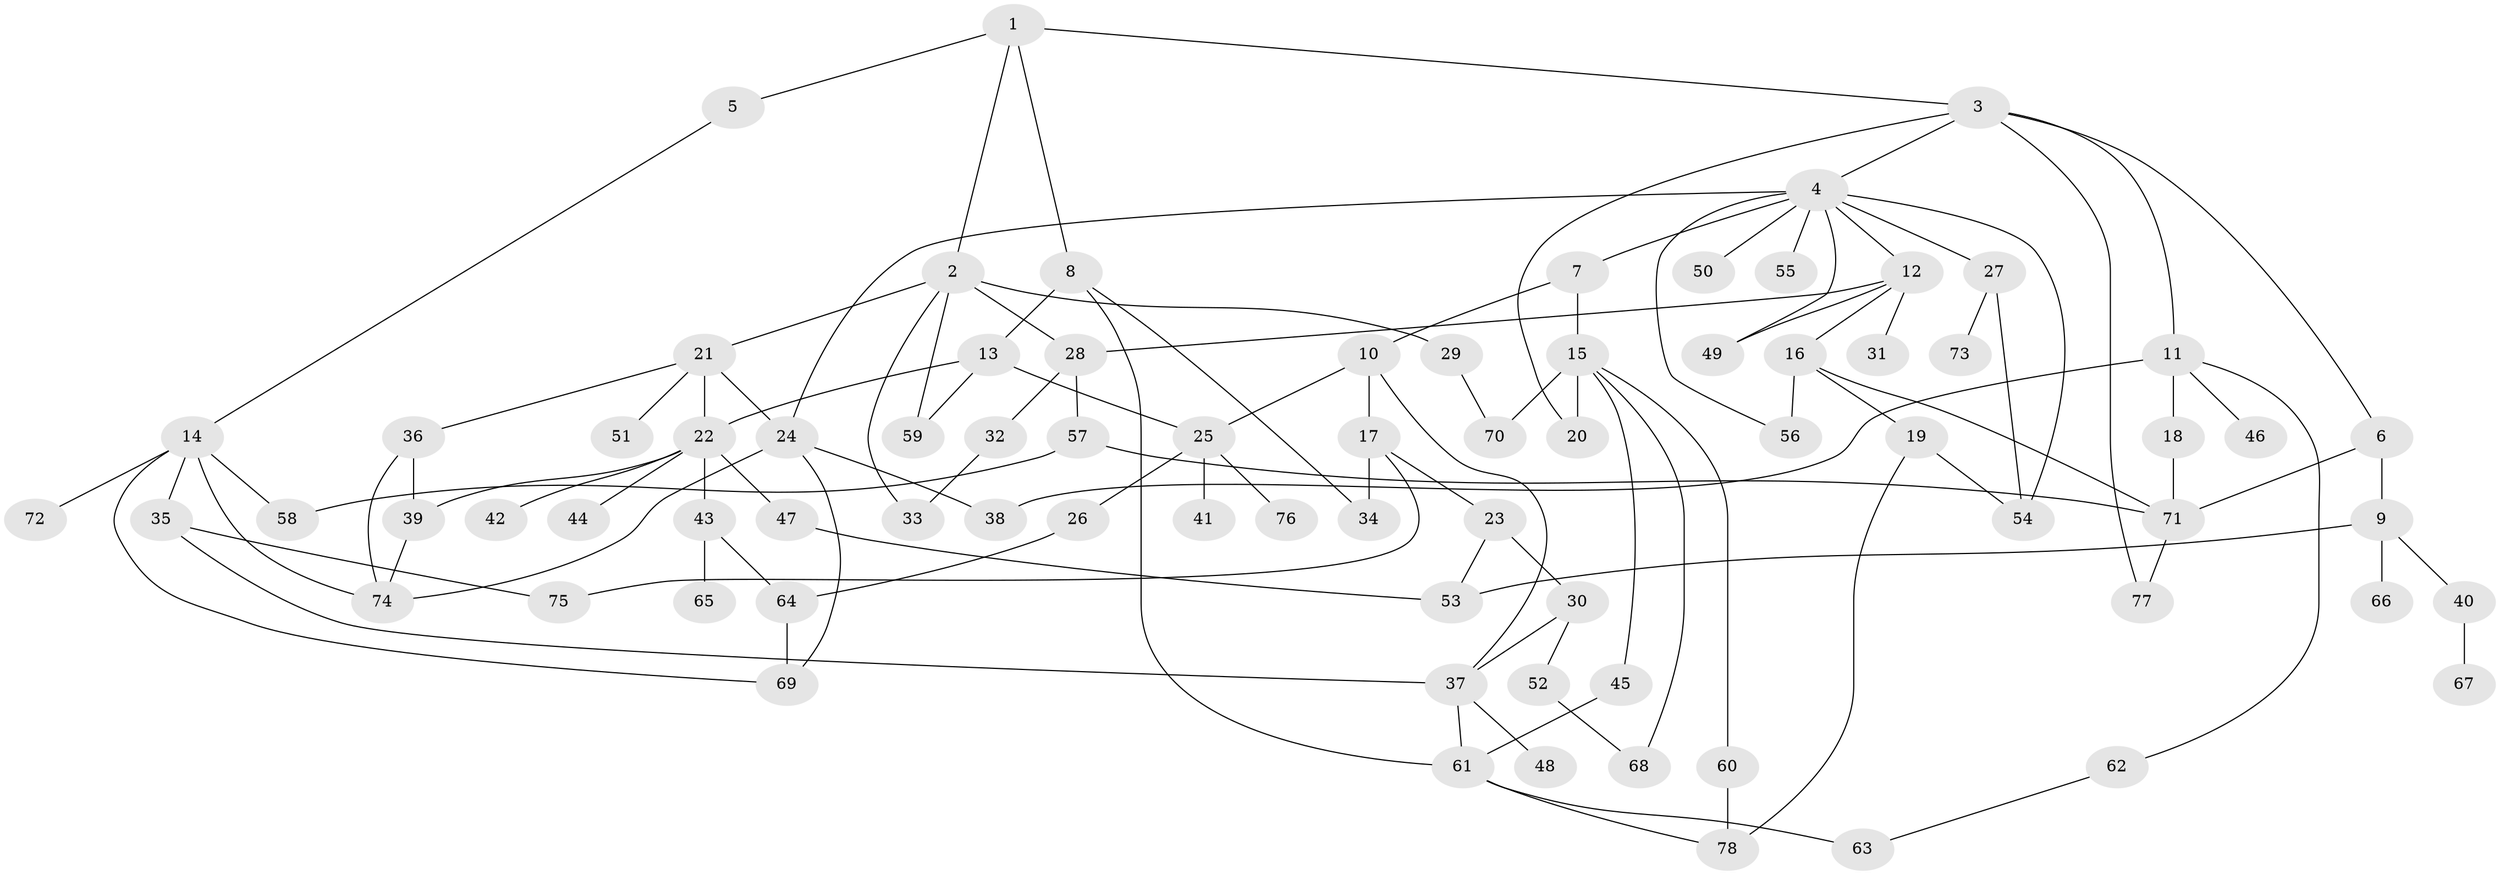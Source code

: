 // coarse degree distribution, {7: 0.038461538461538464, 5: 0.3076923076923077, 4: 0.23076923076923078, 2: 0.19230769230769232, 3: 0.19230769230769232, 6: 0.038461538461538464}
// Generated by graph-tools (version 1.1) at 2025/36/03/04/25 23:36:10]
// undirected, 78 vertices, 114 edges
graph export_dot {
  node [color=gray90,style=filled];
  1;
  2;
  3;
  4;
  5;
  6;
  7;
  8;
  9;
  10;
  11;
  12;
  13;
  14;
  15;
  16;
  17;
  18;
  19;
  20;
  21;
  22;
  23;
  24;
  25;
  26;
  27;
  28;
  29;
  30;
  31;
  32;
  33;
  34;
  35;
  36;
  37;
  38;
  39;
  40;
  41;
  42;
  43;
  44;
  45;
  46;
  47;
  48;
  49;
  50;
  51;
  52;
  53;
  54;
  55;
  56;
  57;
  58;
  59;
  60;
  61;
  62;
  63;
  64;
  65;
  66;
  67;
  68;
  69;
  70;
  71;
  72;
  73;
  74;
  75;
  76;
  77;
  78;
  1 -- 2;
  1 -- 3;
  1 -- 5;
  1 -- 8;
  2 -- 21;
  2 -- 28;
  2 -- 29;
  2 -- 33;
  2 -- 59;
  3 -- 4;
  3 -- 6;
  3 -- 11;
  3 -- 77;
  3 -- 20;
  4 -- 7;
  4 -- 12;
  4 -- 27;
  4 -- 50;
  4 -- 54;
  4 -- 55;
  4 -- 49;
  4 -- 24;
  4 -- 56;
  5 -- 14;
  6 -- 9;
  6 -- 71;
  7 -- 10;
  7 -- 15;
  8 -- 13;
  8 -- 61;
  8 -- 34;
  9 -- 40;
  9 -- 53;
  9 -- 66;
  10 -- 17;
  10 -- 37;
  10 -- 25;
  11 -- 18;
  11 -- 46;
  11 -- 62;
  11 -- 38;
  12 -- 16;
  12 -- 31;
  12 -- 49;
  12 -- 28;
  13 -- 22;
  13 -- 25;
  13 -- 59;
  14 -- 35;
  14 -- 69;
  14 -- 72;
  14 -- 74;
  14 -- 58;
  15 -- 20;
  15 -- 45;
  15 -- 60;
  15 -- 70;
  15 -- 68;
  16 -- 19;
  16 -- 56;
  16 -- 71;
  17 -- 23;
  17 -- 34;
  17 -- 75;
  18 -- 71;
  19 -- 54;
  19 -- 78;
  21 -- 24;
  21 -- 36;
  21 -- 51;
  21 -- 22;
  22 -- 39;
  22 -- 42;
  22 -- 43;
  22 -- 44;
  22 -- 47;
  23 -- 30;
  23 -- 53;
  24 -- 38;
  24 -- 69;
  24 -- 74;
  25 -- 26;
  25 -- 41;
  25 -- 76;
  26 -- 64;
  27 -- 73;
  27 -- 54;
  28 -- 32;
  28 -- 57;
  29 -- 70;
  30 -- 37;
  30 -- 52;
  32 -- 33;
  35 -- 37;
  35 -- 75;
  36 -- 39;
  36 -- 74;
  37 -- 48;
  37 -- 61;
  39 -- 74;
  40 -- 67;
  43 -- 64;
  43 -- 65;
  45 -- 61;
  47 -- 53;
  52 -- 68;
  57 -- 58;
  57 -- 71;
  60 -- 78;
  61 -- 63;
  61 -- 78;
  62 -- 63;
  64 -- 69;
  71 -- 77;
}

